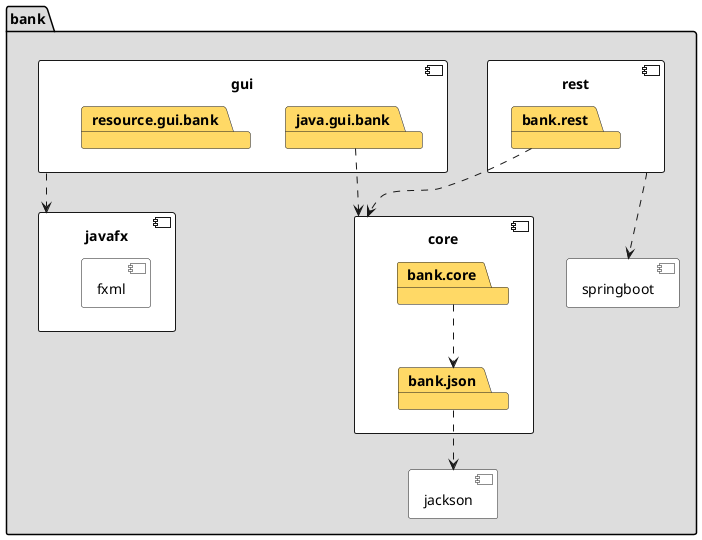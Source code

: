 @startuml pakkediagram

folder bank #DDDDDD {

  component core #ffffff{
    package bank.core #ffd966
    package bank.json #ffd966
  }

  component jackson #ffffff{
  }

  bank.core ..> bank.json
  bank.json ..> jackson

  component rest #ffffff{
    package bank.rest #ffd966
  }

  component springboot #ffffff{
  }

  rest ..> springboot

  component gui #ffffff {
    package java.gui.bank #ffd966
    package resource.gui.bank #ffd966
  }
 
  component javafx #ffffff {
    component fxml #ffffff {
    }
  }

  gui ..> javafx
  bank.rest ..> core
  java.gui.bank ..> core

}

@enduml
